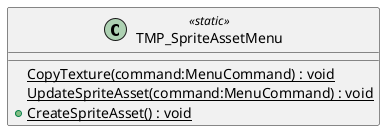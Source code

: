 @startuml
class TMP_SpriteAssetMenu <<static>> {
    {static} CopyTexture(command:MenuCommand) : void
    {static} UpdateSpriteAsset(command:MenuCommand) : void
    + {static} CreateSpriteAsset() : void
}
@enduml
